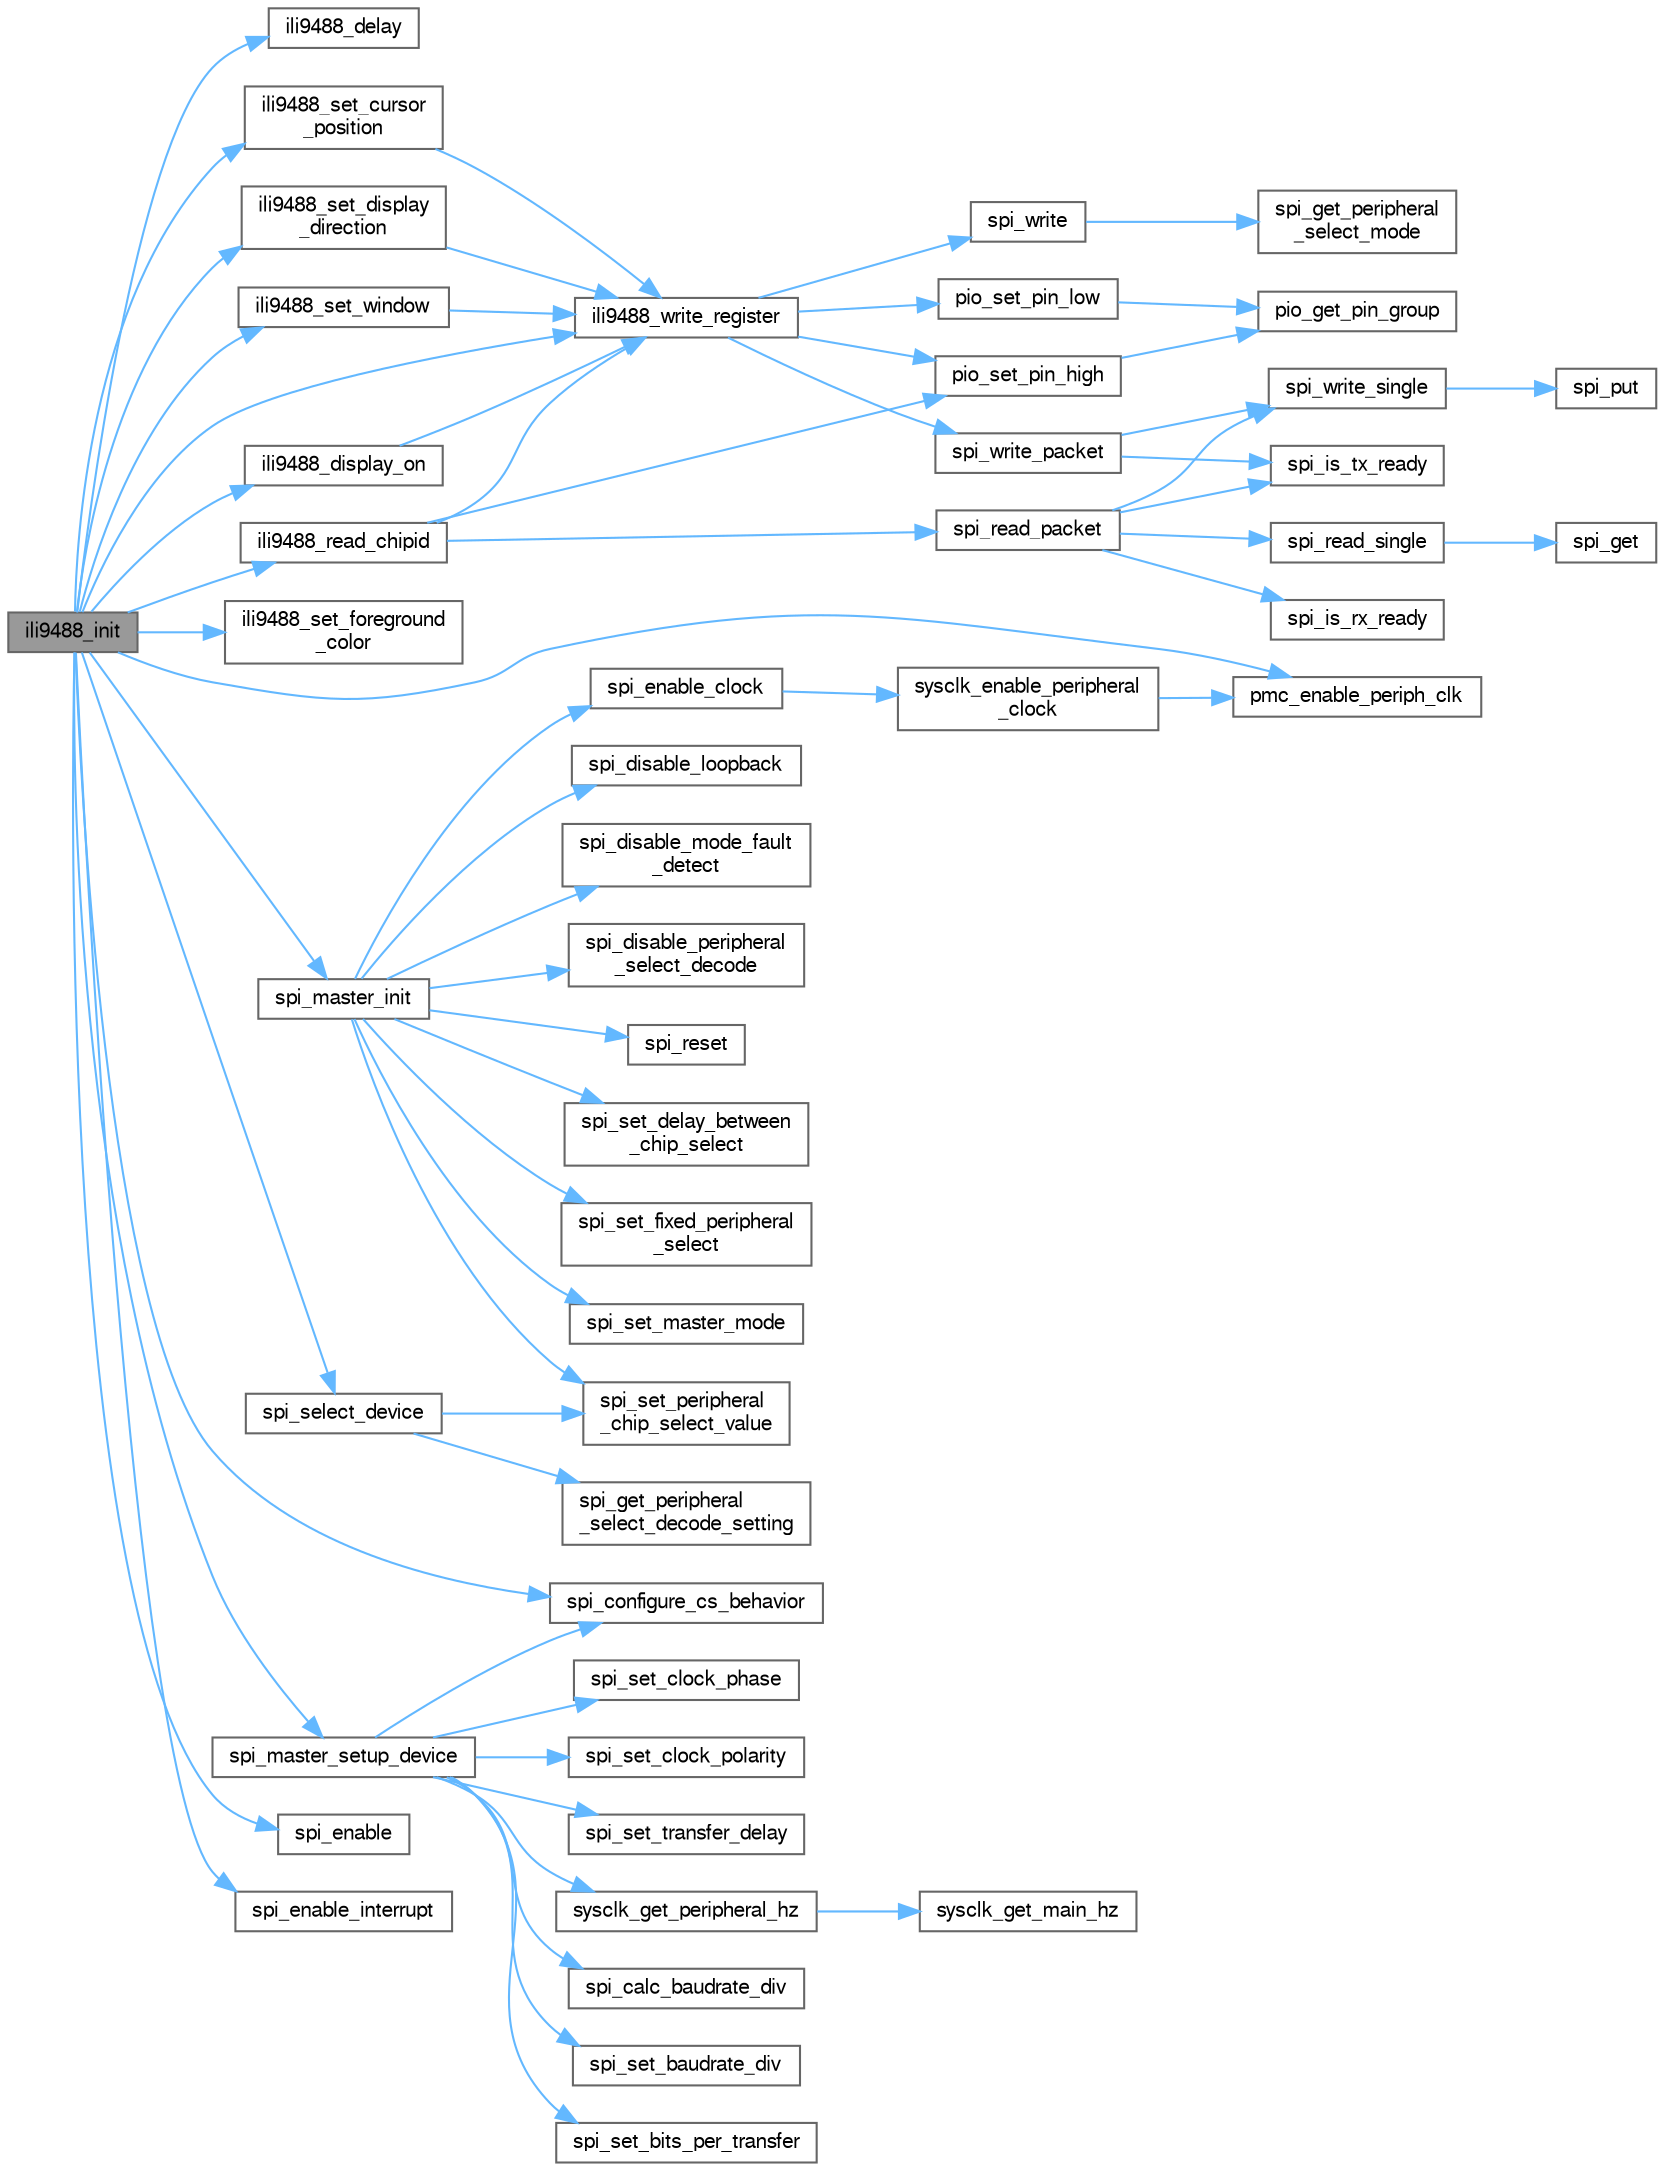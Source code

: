 digraph "ili9488_init"
{
 // LATEX_PDF_SIZE
  bgcolor="transparent";
  edge [fontname=FreeSans,fontsize=10,labelfontname=FreeSans,labelfontsize=10];
  node [fontname=FreeSans,fontsize=10,shape=box,height=0.2,width=0.4];
  rankdir="LR";
  Node1 [label="ili9488_init",height=0.2,width=0.4,color="gray40", fillcolor="grey60", style="filled", fontcolor="black",tooltip="Initialize the ILI9488 lcd driver."];
  Node1 -> Node2 [color="steelblue1",style="solid"];
  Node2 [label="ili9488_delay",height=0.2,width=0.4,color="grey40", fillcolor="white", style="filled",URL="$group__ili9488__display__group.html#gaffdc2587b8a73ebcefdfe04be0a4e9ce",tooltip="Delay function."];
  Node1 -> Node3 [color="steelblue1",style="solid"];
  Node3 [label="ili9488_display_on",height=0.2,width=0.4,color="grey40", fillcolor="white", style="filled",URL="$group__ili9488__display__group.html#ga960cb5cc56bf3ab895383e28a00f6a93",tooltip="Turn on the LCD."];
  Node3 -> Node4 [color="steelblue1",style="solid"];
  Node4 [label="ili9488_write_register",height=0.2,width=0.4,color="grey40", fillcolor="white", style="filled",URL="$group__ili9488__display__group.html#ga004cc9b339c8d6bc83eab621d620e05f",tooltip="Write data to LCD Register."];
  Node4 -> Node5 [color="steelblue1",style="solid"];
  Node5 [label="pio_set_pin_high",height=0.2,width=0.4,color="grey40", fillcolor="white", style="filled",URL="$group__sam__drivers__pio__group.html#gaa8c613a0858311e6d684b1869d49dd77",tooltip="Drive a GPIO pin to 1."];
  Node5 -> Node6 [color="steelblue1",style="solid"];
  Node6 [label="pio_get_pin_group",height=0.2,width=0.4,color="grey40", fillcolor="white", style="filled",URL="$group__sam__drivers__pio__group.html#gaf37309a52c59d5e2116d649f6fdd98c9",tooltip="Return GPIO port for a GPIO pin."];
  Node4 -> Node7 [color="steelblue1",style="solid"];
  Node7 [label="pio_set_pin_low",height=0.2,width=0.4,color="grey40", fillcolor="white", style="filled",URL="$group__sam__drivers__pio__group.html#ga41f795f6deb585e82b913a959a4b076a",tooltip="Drive a GPIO pin to 0."];
  Node7 -> Node6 [color="steelblue1",style="solid"];
  Node4 -> Node8 [color="steelblue1",style="solid"];
  Node8 [label="spi_write",height=0.2,width=0.4,color="grey40", fillcolor="white", style="filled",URL="$group__sam__drivers__spi__group.html#gaf0aef4a28c69c8ceb6e99b5d79e91e47",tooltip="Write the transmitted data with specified peripheral chip select value."];
  Node8 -> Node9 [color="steelblue1",style="solid"];
  Node9 [label="spi_get_peripheral\l_select_mode",height=0.2,width=0.4,color="grey40", fillcolor="white", style="filled",URL="$drivers_2spi_2spi_8h.html#a7a7e9be615b3302403a32d57650138f2",tooltip="Get Peripheral Select mode."];
  Node4 -> Node10 [color="steelblue1",style="solid"];
  Node10 [label="spi_write_packet",height=0.2,width=0.4,color="grey40", fillcolor="white", style="filled",URL="$spi__master_8c.html#a9d0996dc59ad7f2a593e27710c6cc727",tooltip="Send a sequence of bytes to an SPI device."];
  Node10 -> Node11 [color="steelblue1",style="solid"];
  Node11 [label="spi_is_tx_ready",height=0.2,width=0.4,color="grey40", fillcolor="white", style="filled",URL="$drivers_2spi_2spi_8h.html#a3191ea9575f016d8c0a54b08920768d4",tooltip="Check if all transmissions are ready."];
  Node10 -> Node12 [color="steelblue1",style="solid"];
  Node12 [label="spi_write_single",height=0.2,width=0.4,color="grey40", fillcolor="white", style="filled",URL="$sam__spi_2spi__master_8h.html#a65c32defa363bf60ee9820a231884b69",tooltip="Write one byte to an SPI device."];
  Node12 -> Node13 [color="steelblue1",style="solid"];
  Node13 [label="spi_put",height=0.2,width=0.4,color="grey40", fillcolor="white", style="filled",URL="$drivers_2spi_2spi_8h.html#adf99875478cb13bb164e96c73c9666bb",tooltip="Put one data to a SPI peripheral."];
  Node1 -> Node14 [color="steelblue1",style="solid"];
  Node14 [label="ili9488_read_chipid",height=0.2,width=0.4,color="grey40", fillcolor="white", style="filled",URL="$group__ili9488__display__group.html#gae79cc88f000acbdda2d5799c38618cc8",tooltip="Read chipid."];
  Node14 -> Node4 [color="steelblue1",style="solid"];
  Node14 -> Node5 [color="steelblue1",style="solid"];
  Node14 -> Node15 [color="steelblue1",style="solid"];
  Node15 [label="spi_read_packet",height=0.2,width=0.4,color="grey40", fillcolor="white", style="filled",URL="$spi__master_8c.html#a2c36265fbc8d7c3dce54ff4fec1d5d0a",tooltip="Receive a sequence of bytes from an SPI device."];
  Node15 -> Node16 [color="steelblue1",style="solid"];
  Node16 [label="spi_is_rx_ready",height=0.2,width=0.4,color="grey40", fillcolor="white", style="filled",URL="$drivers_2spi_2spi_8h.html#a13a4eac0894296a959996a0415baf649",tooltip="Check if all receptions are ready."];
  Node15 -> Node11 [color="steelblue1",style="solid"];
  Node15 -> Node17 [color="steelblue1",style="solid"];
  Node17 [label="spi_read_single",height=0.2,width=0.4,color="grey40", fillcolor="white", style="filled",URL="$sam__spi_2spi__master_8h.html#a50c12e055757be1c8d3713754ddef788",tooltip="Receive one byte from an SPI device."];
  Node17 -> Node18 [color="steelblue1",style="solid"];
  Node18 [label="spi_get",height=0.2,width=0.4,color="grey40", fillcolor="white", style="filled",URL="$drivers_2spi_2spi_8h.html#a629c66773a518072f2c7faa5ad7ecd7d",tooltip="Get one data to a SPI peripheral."];
  Node15 -> Node12 [color="steelblue1",style="solid"];
  Node1 -> Node19 [color="steelblue1",style="solid"];
  Node19 [label="ili9488_set_cursor\l_position",height=0.2,width=0.4,color="grey40", fillcolor="white", style="filled",URL="$group__ili9488__display__group.html#ga7fab1376515c984e57066f9f29ba8e88",tooltip="Set cursor of LCD screen."];
  Node19 -> Node4 [color="steelblue1",style="solid"];
  Node1 -> Node20 [color="steelblue1",style="solid"];
  Node20 [label="ili9488_set_display\l_direction",height=0.2,width=0.4,color="grey40", fillcolor="white", style="filled",URL="$group__ili9488__display__group.html#gade959bb0b14c9a6435fb17760e2ee0dd",tooltip="ILI9488 configure landscape."];
  Node20 -> Node4 [color="steelblue1",style="solid"];
  Node1 -> Node21 [color="steelblue1",style="solid"];
  Node21 [label="ili9488_set_foreground\l_color",height=0.2,width=0.4,color="grey40", fillcolor="white", style="filled",URL="$group__ili9488__display__group.html#gac3013068c26fe39b434fad37e3f7a56e",tooltip="Set foreground color."];
  Node1 -> Node22 [color="steelblue1",style="solid"];
  Node22 [label="ili9488_set_window",height=0.2,width=0.4,color="grey40", fillcolor="white", style="filled",URL="$group__ili9488__display__group.html#ga4a15b95890ef6586b4dd39a01cb30f95",tooltip="ILI9488 configure window."];
  Node22 -> Node4 [color="steelblue1",style="solid"];
  Node1 -> Node4 [color="steelblue1",style="solid"];
  Node1 -> Node23 [color="steelblue1",style="solid"];
  Node23 [label="pmc_enable_periph_clk",height=0.2,width=0.4,color="grey40", fillcolor="white", style="filled",URL="$group__sam__drivers__pmc__group.html#gad09de55bb493f4ebdd92305f24f27d62",tooltip="Enable the specified peripheral clock."];
  Node1 -> Node24 [color="steelblue1",style="solid"];
  Node24 [label="spi_configure_cs_behavior",height=0.2,width=0.4,color="grey40", fillcolor="white", style="filled",URL="$group__sam__drivers__spi__group.html#ga64027e21fa9b3d741d24abaf3cb2ecc4",tooltip="Configure CS behavior for SPI transfer (spi_cs_behavior_t)."];
  Node1 -> Node25 [color="steelblue1",style="solid"];
  Node25 [label="spi_enable",height=0.2,width=0.4,color="grey40", fillcolor="white", style="filled",URL="$drivers_2spi_2spi_8h.html#a0d4feda4666a1448e5d41a8479b60689",tooltip="Enable SPI."];
  Node1 -> Node26 [color="steelblue1",style="solid"];
  Node26 [label="spi_enable_interrupt",height=0.2,width=0.4,color="grey40", fillcolor="white", style="filled",URL="$drivers_2spi_2spi_8h.html#a2e33522180188c9c2b7a4d1ae8887e7a",tooltip="Enable SPI interrupts."];
  Node1 -> Node27 [color="steelblue1",style="solid"];
  Node27 [label="spi_master_init",height=0.2,width=0.4,color="grey40", fillcolor="white", style="filled",URL="$spi__master_8c.html#a76840935a2635f2b78d870016f89285c",tooltip="Initialize the SPI in master mode."];
  Node27 -> Node28 [color="steelblue1",style="solid"];
  Node28 [label="spi_disable_loopback",height=0.2,width=0.4,color="grey40", fillcolor="white", style="filled",URL="$drivers_2spi_2spi_8h.html#ae7b7d093c56b79c19a934cfe24a9d5f4",tooltip="Disable loopback mode."];
  Node27 -> Node29 [color="steelblue1",style="solid"];
  Node29 [label="spi_disable_mode_fault\l_detect",height=0.2,width=0.4,color="grey40", fillcolor="white", style="filled",URL="$drivers_2spi_2spi_8h.html#a1498285b5ff73664ad14833e5ce01c6a",tooltip="Disable Mode Fault Detection."];
  Node27 -> Node30 [color="steelblue1",style="solid"];
  Node30 [label="spi_disable_peripheral\l_select_decode",height=0.2,width=0.4,color="grey40", fillcolor="white", style="filled",URL="$drivers_2spi_2spi_8h.html#a78a81dd4ff97409c9a09c5d316d29150",tooltip="Disable Peripheral Select Decode."];
  Node27 -> Node31 [color="steelblue1",style="solid"];
  Node31 [label="spi_enable_clock",height=0.2,width=0.4,color="grey40", fillcolor="white", style="filled",URL="$group__sam__drivers__spi__group.html#ga717643bb5d2401bed319b2ad8bc41462",tooltip="Enable SPI clock."];
  Node31 -> Node32 [color="steelblue1",style="solid"];
  Node32 [label="sysclk_enable_peripheral\l_clock",height=0.2,width=0.4,color="grey40", fillcolor="white", style="filled",URL="$group__sysclk__group.html#ga97354113454b658bf76596b3580cf195",tooltip="Enable a peripheral's clock."];
  Node32 -> Node23 [color="steelblue1",style="solid"];
  Node27 -> Node33 [color="steelblue1",style="solid"];
  Node33 [label="spi_reset",height=0.2,width=0.4,color="grey40", fillcolor="white", style="filled",URL="$drivers_2spi_2spi_8h.html#a678f8e496cc236c912f4105aebffef36",tooltip="Reset SPI and set it to Slave mode."];
  Node27 -> Node34 [color="steelblue1",style="solid"];
  Node34 [label="spi_set_delay_between\l_chip_select",height=0.2,width=0.4,color="grey40", fillcolor="white", style="filled",URL="$group__sam__drivers__spi__group.html#gab1a11f2d8808eb355c9b1e43be00da96",tooltip="Set delay between chip selects (in number of MCK clocks)."];
  Node27 -> Node35 [color="steelblue1",style="solid"];
  Node35 [label="spi_set_fixed_peripheral\l_select",height=0.2,width=0.4,color="grey40", fillcolor="white", style="filled",URL="$drivers_2spi_2spi_8h.html#a2b847a88e333914fc3495d174c462f24",tooltip="Set Fixed Peripheral Select."];
  Node27 -> Node36 [color="steelblue1",style="solid"];
  Node36 [label="spi_set_master_mode",height=0.2,width=0.4,color="grey40", fillcolor="white", style="filled",URL="$drivers_2spi_2spi_8h.html#a837805f2bd2b5f2c0a29e9651e503d34",tooltip="Set SPI to Master mode."];
  Node27 -> Node37 [color="steelblue1",style="solid"];
  Node37 [label="spi_set_peripheral\l_chip_select_value",height=0.2,width=0.4,color="grey40", fillcolor="white", style="filled",URL="$group__sam__drivers__spi__group.html#ga71131f0a9772ac93eeb6af52a1101ecc",tooltip="Set Peripheral Chip Select (PCS) value."];
  Node1 -> Node38 [color="steelblue1",style="solid"];
  Node38 [label="spi_master_setup_device",height=0.2,width=0.4,color="grey40", fillcolor="white", style="filled",URL="$spi__master_8c.html#a7d0c751be047b1e164683bce6887819d",tooltip="Set up an SPI device."];
  Node38 -> Node39 [color="steelblue1",style="solid"];
  Node39 [label="spi_calc_baudrate_div",height=0.2,width=0.4,color="grey40", fillcolor="white", style="filled",URL="$group__sam__drivers__spi__group.html#ga151e4d2f434b53791d394b8eb73dfb21",tooltip="Calculate the baudrate divider."];
  Node38 -> Node24 [color="steelblue1",style="solid"];
  Node38 -> Node40 [color="steelblue1",style="solid"];
  Node40 [label="spi_set_baudrate_div",height=0.2,width=0.4,color="grey40", fillcolor="white", style="filled",URL="$group__sam__drivers__spi__group.html#ga28248e1b6c31317a2d0128e5eae6f516",tooltip="Set Serial Clock Baud Rate divider value (SCBR)."];
  Node38 -> Node41 [color="steelblue1",style="solid"];
  Node41 [label="spi_set_bits_per_transfer",height=0.2,width=0.4,color="grey40", fillcolor="white", style="filled",URL="$group__sam__drivers__spi__group.html#ga357d0caf683beeb0a84b4e0874dbbb2c",tooltip="Set number of bits per transfer."];
  Node38 -> Node42 [color="steelblue1",style="solid"];
  Node42 [label="spi_set_clock_phase",height=0.2,width=0.4,color="grey40", fillcolor="white", style="filled",URL="$group__sam__drivers__spi__group.html#gae7f5adbf3062c0a834cfd8f98b0c1878",tooltip="Set Data Capture Phase."];
  Node38 -> Node43 [color="steelblue1",style="solid"];
  Node43 [label="spi_set_clock_polarity",height=0.2,width=0.4,color="grey40", fillcolor="white", style="filled",URL="$group__sam__drivers__spi__group.html#ga5047dc4debab95407fa5b27360addc39",tooltip="Set clock default state."];
  Node38 -> Node44 [color="steelblue1",style="solid"];
  Node44 [label="spi_set_transfer_delay",height=0.2,width=0.4,color="grey40", fillcolor="white", style="filled",URL="$group__sam__drivers__spi__group.html#ga4ccc2d131b456b98318bdb310e755447",tooltip="Configure timing for SPI transfer."];
  Node38 -> Node45 [color="steelblue1",style="solid"];
  Node45 [label="sysclk_get_peripheral_hz",height=0.2,width=0.4,color="grey40", fillcolor="white", style="filled",URL="$group__sysclk__group.html#ga8ae5a954767dfc4d16ce5ae7928e6edf",tooltip="Retrieves the current rate in Hz of the peripheral clocks."];
  Node45 -> Node46 [color="steelblue1",style="solid"];
  Node46 [label="sysclk_get_main_hz",height=0.2,width=0.4,color="grey40", fillcolor="white", style="filled",URL="$group__sysclk__group.html#ga4f078b193ed39eda16071c514569b8cb",tooltip="Return the current rate in Hz of the main system clock."];
  Node1 -> Node47 [color="steelblue1",style="solid"];
  Node47 [label="spi_select_device",height=0.2,width=0.4,color="grey40", fillcolor="white", style="filled",URL="$spi__master_8c.html#a05478da84ce1547261a71d6748ba3d82",tooltip="Select the given device on the SPI bus."];
  Node47 -> Node48 [color="steelblue1",style="solid"];
  Node48 [label="spi_get_peripheral\l_select_decode_setting",height=0.2,width=0.4,color="grey40", fillcolor="white", style="filled",URL="$drivers_2spi_2spi_8h.html#a6682e246e8213c9db14b3ef3b0cbd3ce",tooltip="Get Peripheral Select Decode mode."];
  Node47 -> Node37 [color="steelblue1",style="solid"];
}
